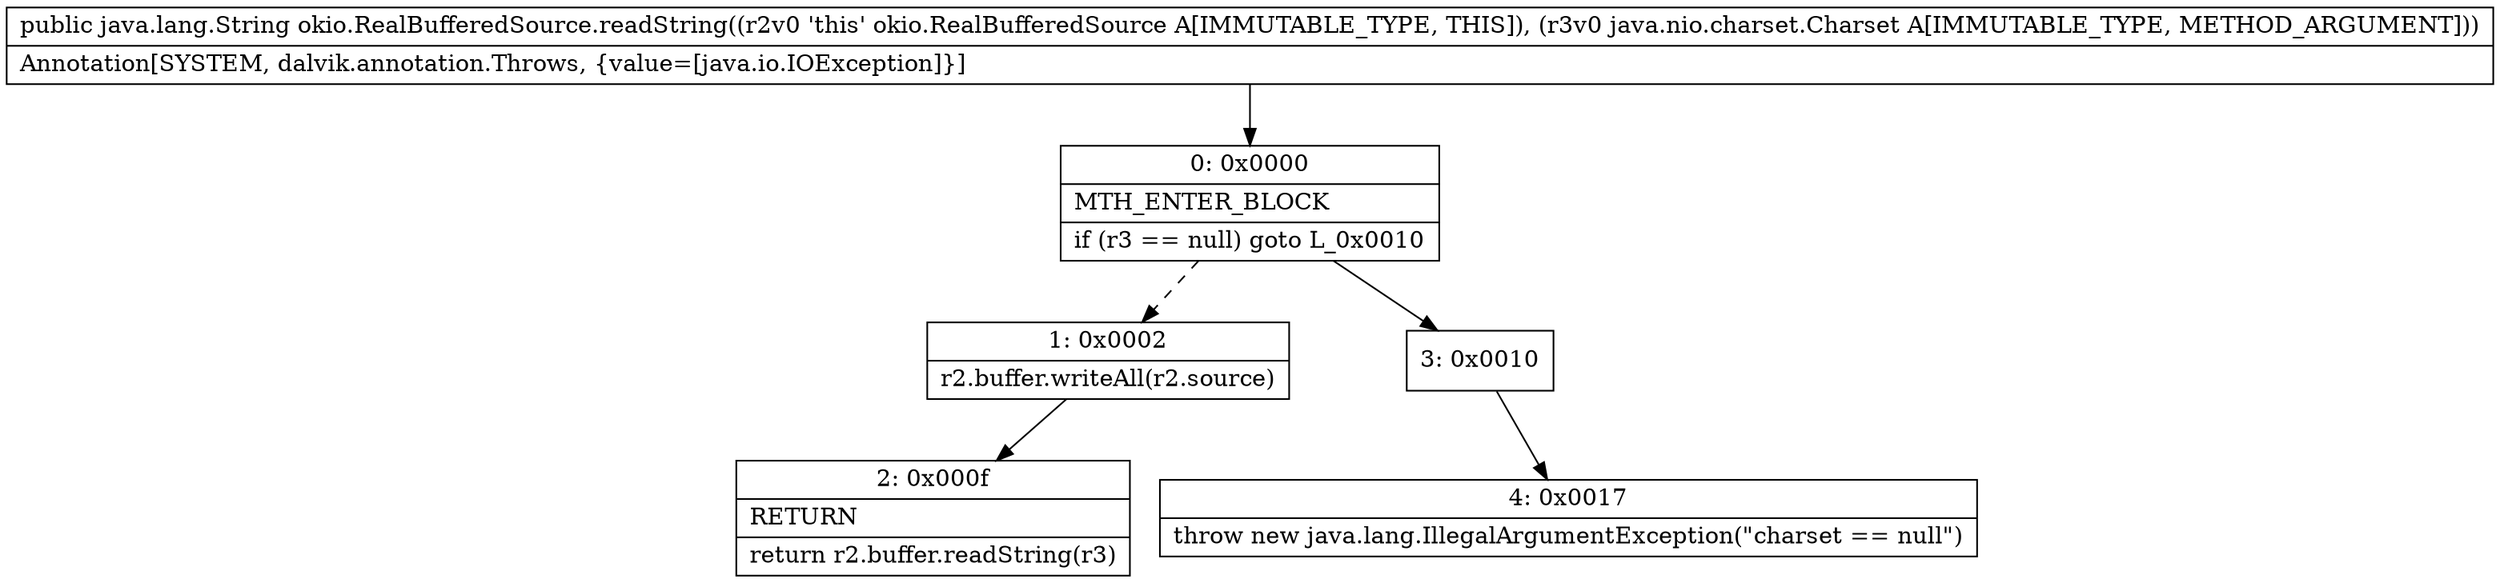 digraph "CFG forokio.RealBufferedSource.readString(Ljava\/nio\/charset\/Charset;)Ljava\/lang\/String;" {
Node_0 [shape=record,label="{0\:\ 0x0000|MTH_ENTER_BLOCK\l|if (r3 == null) goto L_0x0010\l}"];
Node_1 [shape=record,label="{1\:\ 0x0002|r2.buffer.writeAll(r2.source)\l}"];
Node_2 [shape=record,label="{2\:\ 0x000f|RETURN\l|return r2.buffer.readString(r3)\l}"];
Node_3 [shape=record,label="{3\:\ 0x0010}"];
Node_4 [shape=record,label="{4\:\ 0x0017|throw new java.lang.IllegalArgumentException(\"charset == null\")\l}"];
MethodNode[shape=record,label="{public java.lang.String okio.RealBufferedSource.readString((r2v0 'this' okio.RealBufferedSource A[IMMUTABLE_TYPE, THIS]), (r3v0 java.nio.charset.Charset A[IMMUTABLE_TYPE, METHOD_ARGUMENT]))  | Annotation[SYSTEM, dalvik.annotation.Throws, \{value=[java.io.IOException]\}]\l}"];
MethodNode -> Node_0;
Node_0 -> Node_1[style=dashed];
Node_0 -> Node_3;
Node_1 -> Node_2;
Node_3 -> Node_4;
}

